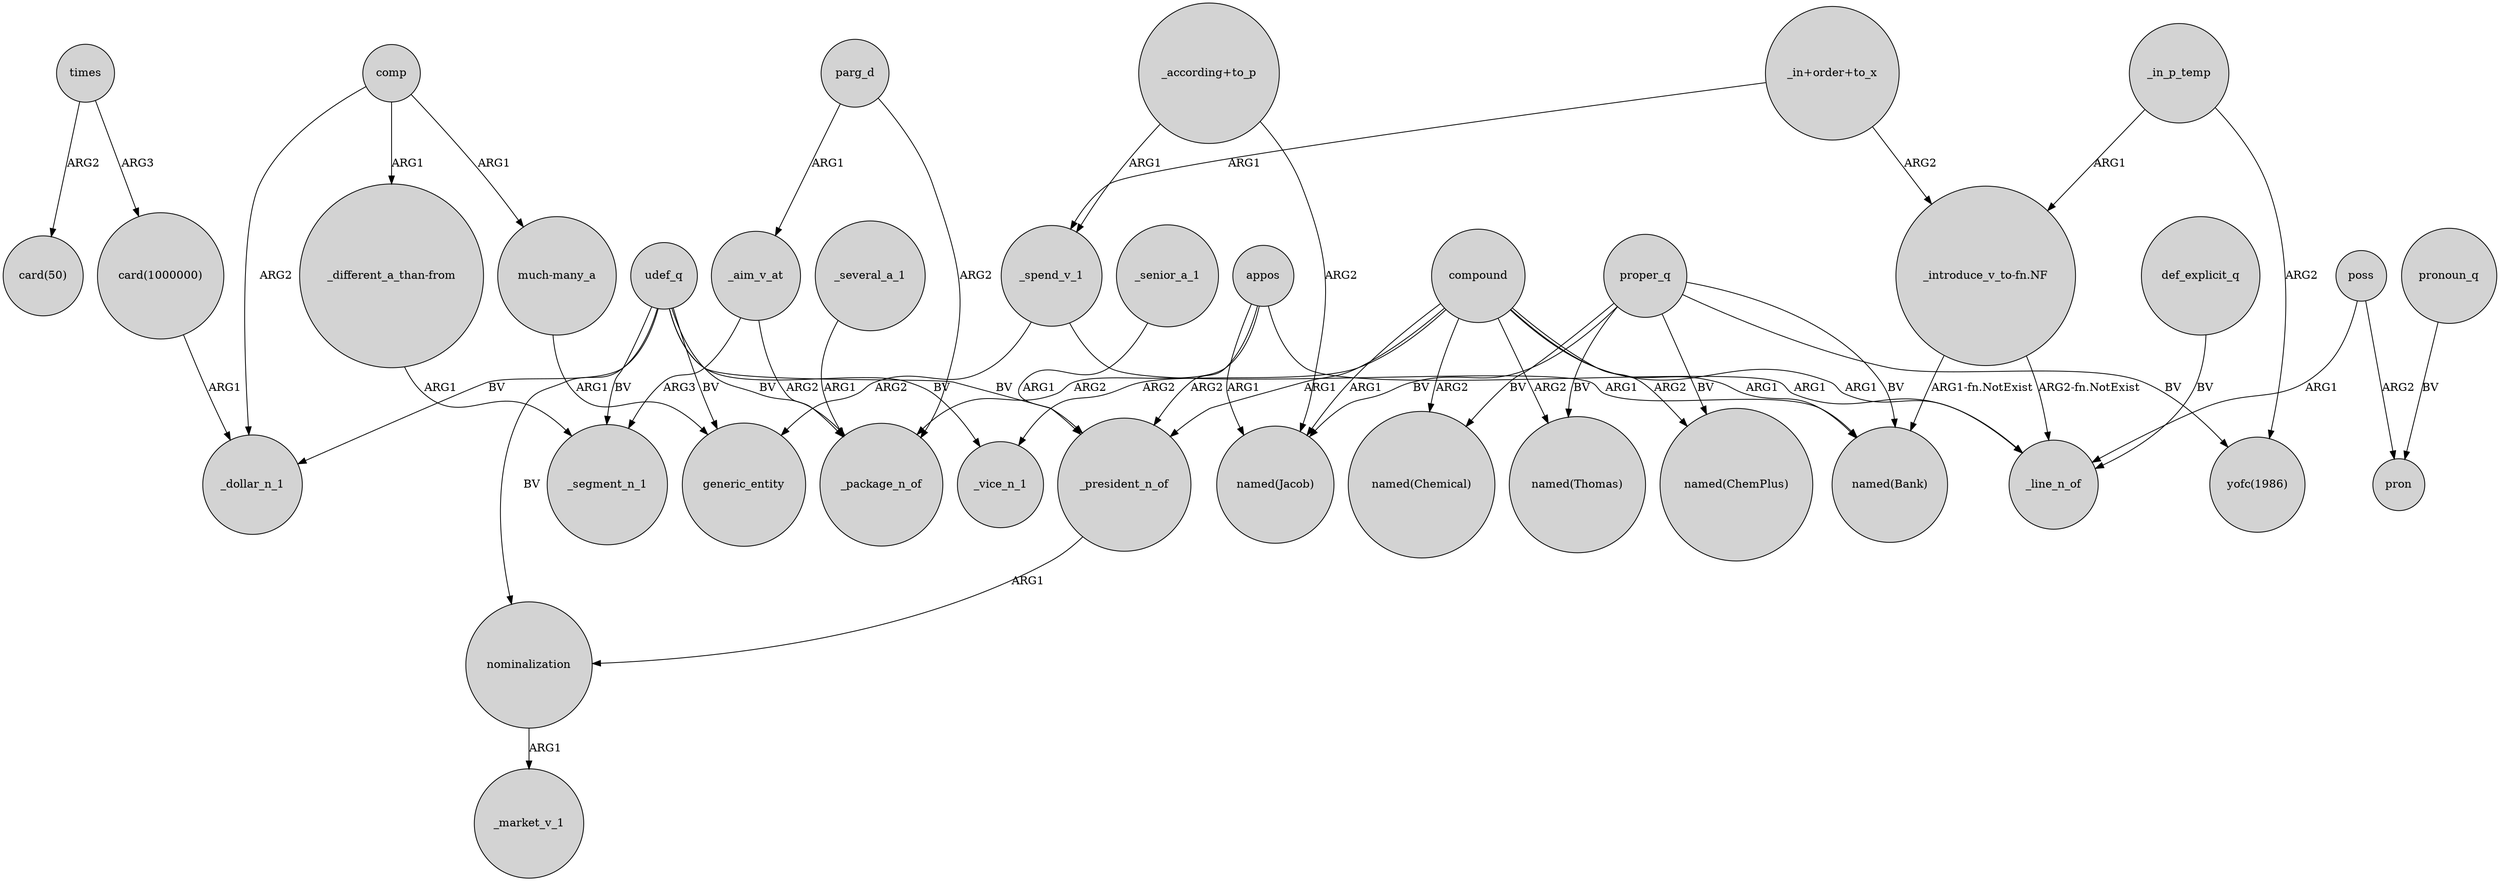 digraph {
	node [shape=circle style=filled]
	times -> "card(50)" [label=ARG2]
	"_according+to_p" -> "named(Jacob)" [label=ARG2]
	"card(1000000)" -> _dollar_n_1 [label=ARG1]
	compound -> _vice_n_1 [label=ARG2]
	_in_p_temp -> "yofc(1986)" [label=ARG2]
	udef_q -> generic_entity [label=BV]
	poss -> pron [label=ARG2]
	compound -> "named(Jacob)" [label=ARG1]
	def_explicit_q -> _line_n_of [label=BV]
	parg_d -> _aim_v_at [label=ARG1]
	"much-many_a" -> generic_entity [label=ARG1]
	"_introduce_v_to-fn.NF" -> _line_n_of [label="ARG2-fn.NotExist"]
	_aim_v_at -> _package_n_of [label=ARG2]
	nominalization -> _market_v_1 [label=ARG1]
	_aim_v_at -> _segment_n_1 [label=ARG3]
	"_in+order+to_x" -> "_introduce_v_to-fn.NF" [label=ARG2]
	_senior_a_1 -> _president_n_of [label=ARG1]
	udef_q -> _vice_n_1 [label=BV]
	_in_p_temp -> "_introduce_v_to-fn.NF" [label=ARG1]
	"_according+to_p" -> _spend_v_1 [label=ARG1]
	proper_q -> "named(Bank)" [label=BV]
	pronoun_q -> pron [label=BV]
	udef_q -> _package_n_of [label=BV]
	appos -> _president_n_of [label=ARG2]
	compound -> _line_n_of [label=ARG1]
	proper_q -> "named(ChemPlus)" [label=BV]
	proper_q -> "named(Thomas)" [label=BV]
	"_in+order+to_x" -> _spend_v_1 [label=ARG1]
	comp -> "much-many_a" [label=ARG1]
	poss -> _line_n_of [label=ARG1]
	udef_q -> _president_n_of [label=BV]
	compound -> _president_n_of [label=ARG1]
	times -> "card(1000000)" [label=ARG3]
	_president_n_of -> nominalization [label=ARG1]
	_several_a_1 -> _package_n_of [label=ARG1]
	proper_q -> "named(Chemical)" [label=BV]
	"_introduce_v_to-fn.NF" -> "named(Bank)" [label="ARG1-fn.NotExist"]
	appos -> _package_n_of [label=ARG2]
	parg_d -> _package_n_of [label=ARG2]
	compound -> "named(Chemical)" [label=ARG2]
	comp -> "_different_a_than-from" [label=ARG1]
	proper_q -> "yofc(1986)" [label=BV]
	udef_q -> nominalization [label=BV]
	_spend_v_1 -> generic_entity [label=ARG2]
	"_different_a_than-from" -> _segment_n_1 [label=ARG1]
	compound -> "named(Bank)" [label=ARG1]
	comp -> _dollar_n_1 [label=ARG2]
	appos -> "named(Jacob)" [label=ARG1]
	_spend_v_1 -> "named(Bank)" [label=ARG1]
	proper_q -> "named(Jacob)" [label=BV]
	compound -> "named(ChemPlus)" [label=ARG2]
	compound -> "named(Thomas)" [label=ARG2]
	udef_q -> _dollar_n_1 [label=BV]
	udef_q -> _segment_n_1 [label=BV]
	appos -> _line_n_of [label=ARG1]
}
